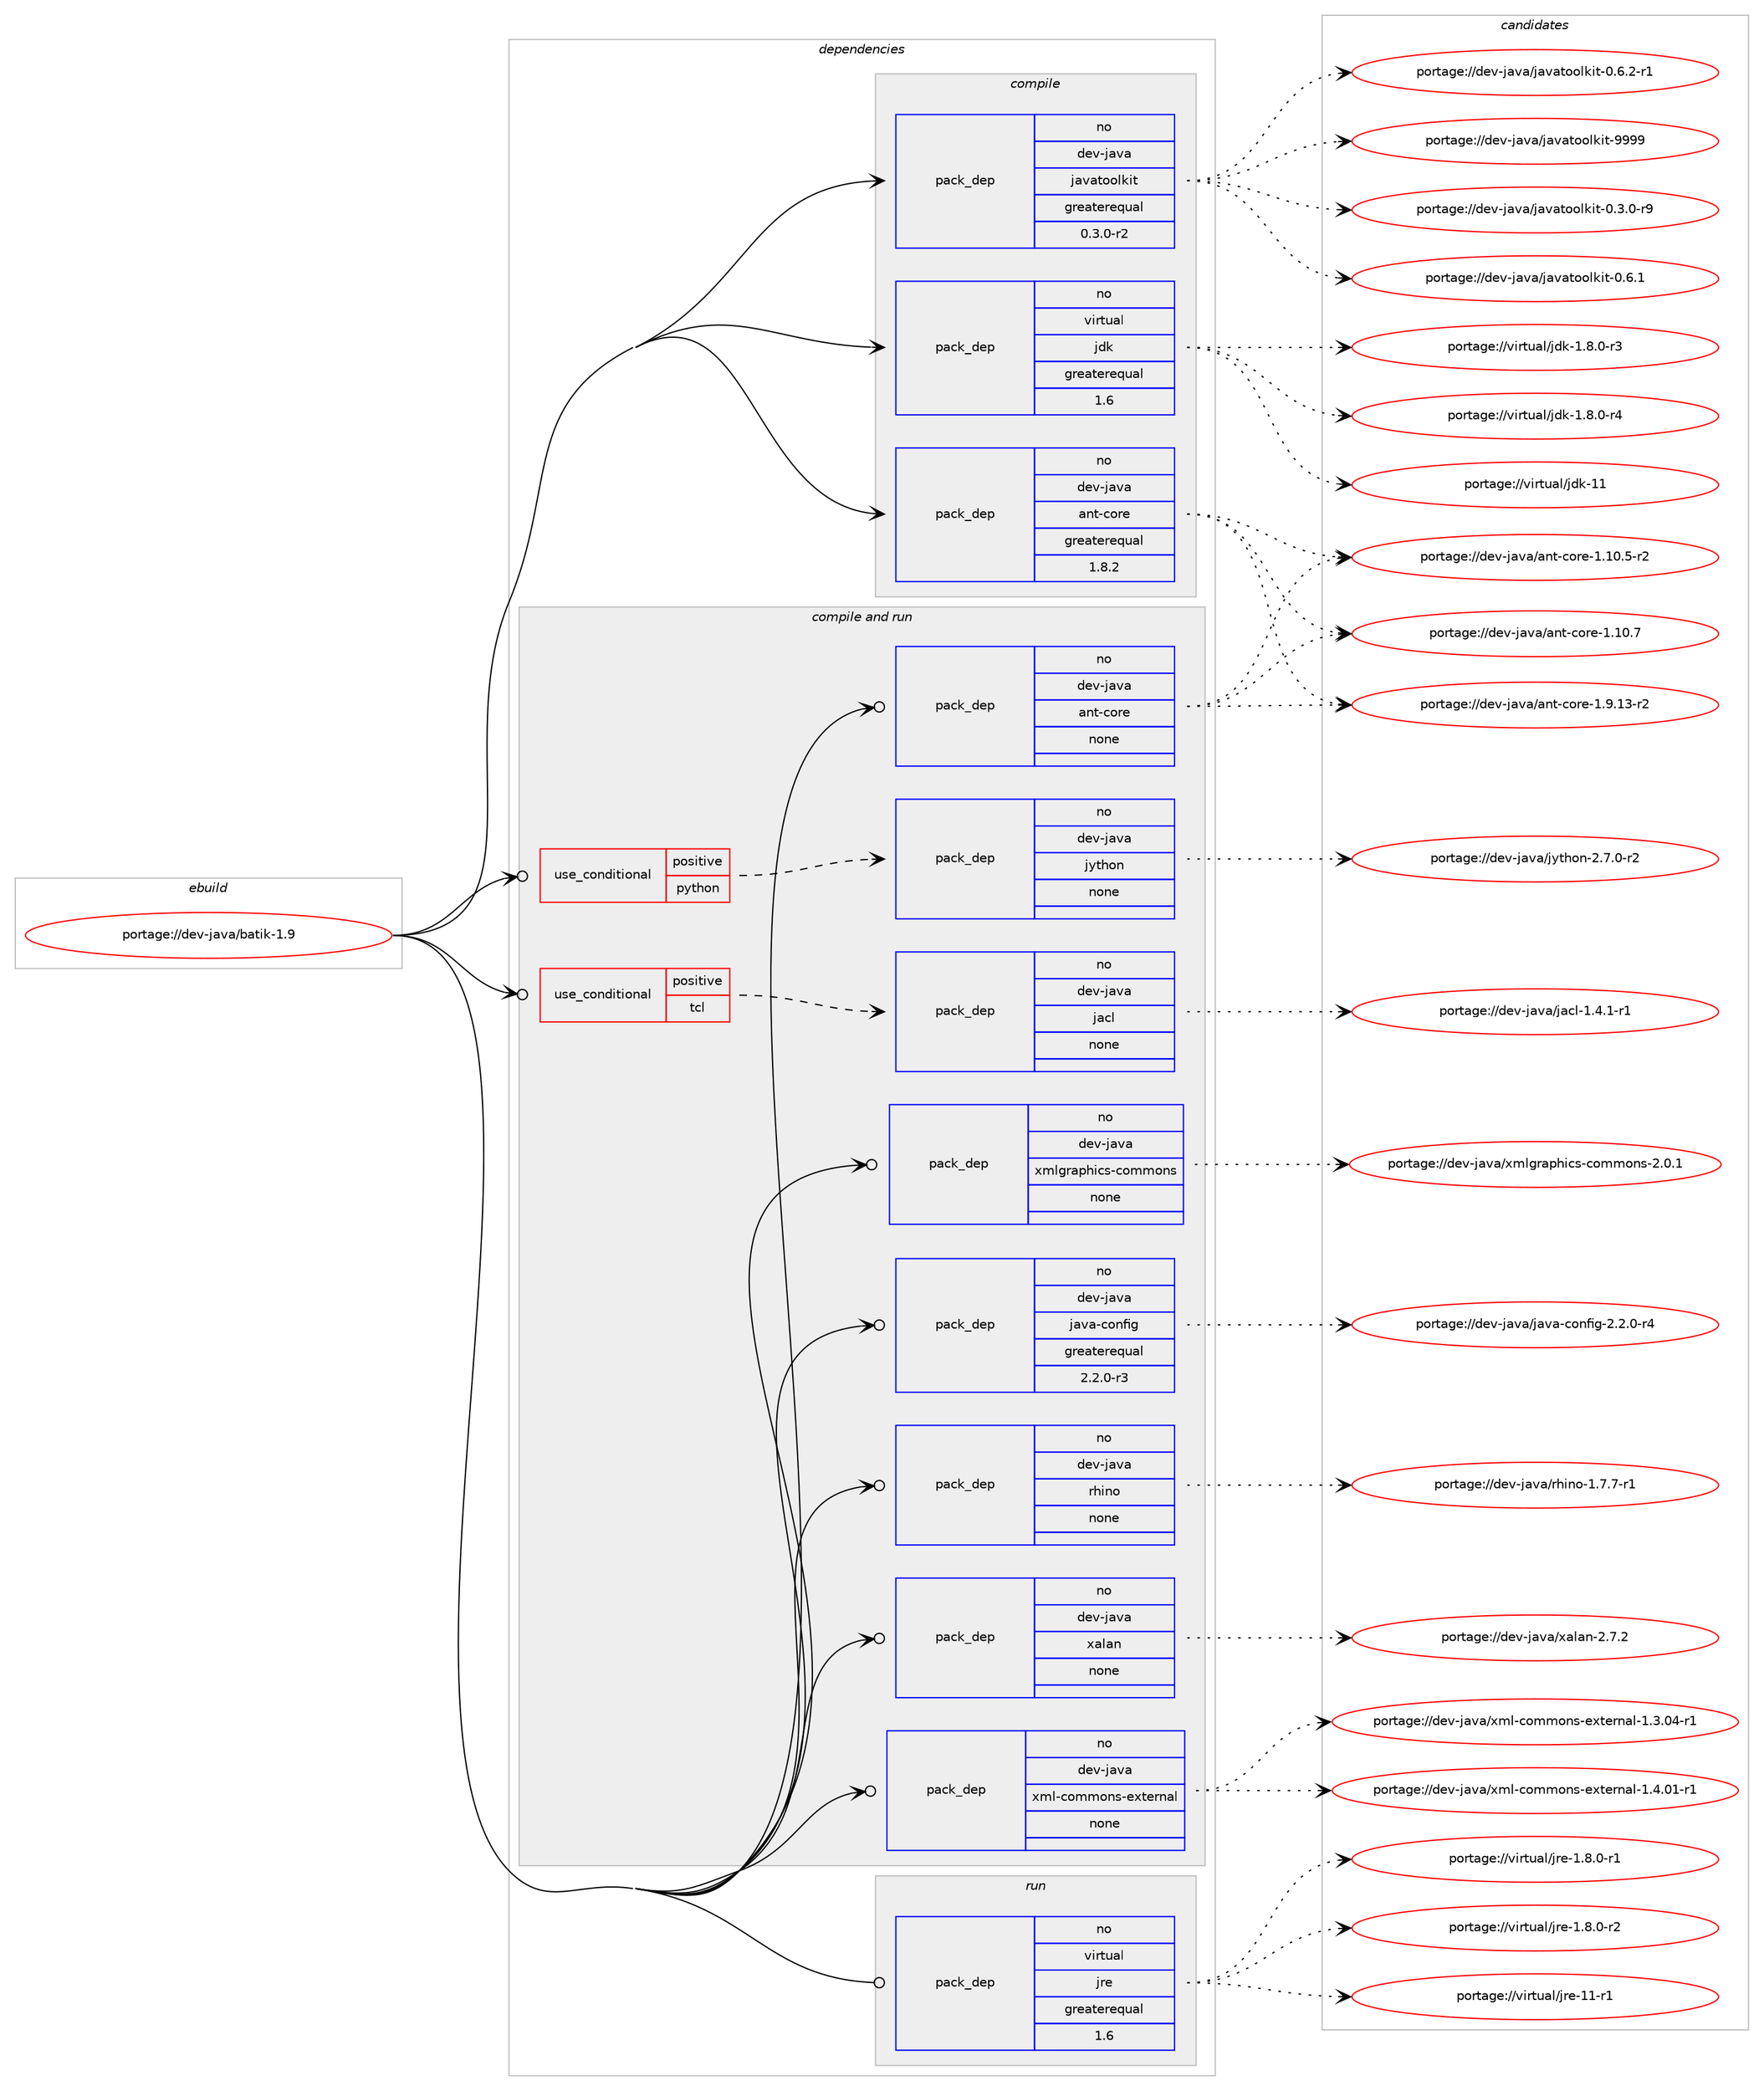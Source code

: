 digraph prolog {

# *************
# Graph options
# *************

newrank=true;
concentrate=true;
compound=true;
graph [rankdir=LR,fontname=Helvetica,fontsize=10,ranksep=1.5];#, ranksep=2.5, nodesep=0.2];
edge  [arrowhead=vee];
node  [fontname=Helvetica,fontsize=10];

# **********
# The ebuild
# **********

subgraph cluster_leftcol {
color=gray;
rank=same;
label=<<i>ebuild</i>>;
id [label="portage://dev-java/batik-1.9", color=red, width=4, href="../dev-java/batik-1.9.svg"];
}

# ****************
# The dependencies
# ****************

subgraph cluster_midcol {
color=gray;
label=<<i>dependencies</i>>;
subgraph cluster_compile {
fillcolor="#eeeeee";
style=filled;
label=<<i>compile</i>>;
subgraph pack65845 {
dependency86578 [label=<<TABLE BORDER="0" CELLBORDER="1" CELLSPACING="0" CELLPADDING="4" WIDTH="220"><TR><TD ROWSPAN="6" CELLPADDING="30">pack_dep</TD></TR><TR><TD WIDTH="110">no</TD></TR><TR><TD>dev-java</TD></TR><TR><TD>ant-core</TD></TR><TR><TD>greaterequal</TD></TR><TR><TD>1.8.2</TD></TR></TABLE>>, shape=none, color=blue];
}
id:e -> dependency86578:w [weight=20,style="solid",arrowhead="vee"];
subgraph pack65846 {
dependency86579 [label=<<TABLE BORDER="0" CELLBORDER="1" CELLSPACING="0" CELLPADDING="4" WIDTH="220"><TR><TD ROWSPAN="6" CELLPADDING="30">pack_dep</TD></TR><TR><TD WIDTH="110">no</TD></TR><TR><TD>dev-java</TD></TR><TR><TD>javatoolkit</TD></TR><TR><TD>greaterequal</TD></TR><TR><TD>0.3.0-r2</TD></TR></TABLE>>, shape=none, color=blue];
}
id:e -> dependency86579:w [weight=20,style="solid",arrowhead="vee"];
subgraph pack65847 {
dependency86580 [label=<<TABLE BORDER="0" CELLBORDER="1" CELLSPACING="0" CELLPADDING="4" WIDTH="220"><TR><TD ROWSPAN="6" CELLPADDING="30">pack_dep</TD></TR><TR><TD WIDTH="110">no</TD></TR><TR><TD>virtual</TD></TR><TR><TD>jdk</TD></TR><TR><TD>greaterequal</TD></TR><TR><TD>1.6</TD></TR></TABLE>>, shape=none, color=blue];
}
id:e -> dependency86580:w [weight=20,style="solid",arrowhead="vee"];
}
subgraph cluster_compileandrun {
fillcolor="#eeeeee";
style=filled;
label=<<i>compile and run</i>>;
subgraph cond18024 {
dependency86581 [label=<<TABLE BORDER="0" CELLBORDER="1" CELLSPACING="0" CELLPADDING="4"><TR><TD ROWSPAN="3" CELLPADDING="10">use_conditional</TD></TR><TR><TD>positive</TD></TR><TR><TD>python</TD></TR></TABLE>>, shape=none, color=red];
subgraph pack65848 {
dependency86582 [label=<<TABLE BORDER="0" CELLBORDER="1" CELLSPACING="0" CELLPADDING="4" WIDTH="220"><TR><TD ROWSPAN="6" CELLPADDING="30">pack_dep</TD></TR><TR><TD WIDTH="110">no</TD></TR><TR><TD>dev-java</TD></TR><TR><TD>jython</TD></TR><TR><TD>none</TD></TR><TR><TD></TD></TR></TABLE>>, shape=none, color=blue];
}
dependency86581:e -> dependency86582:w [weight=20,style="dashed",arrowhead="vee"];
}
id:e -> dependency86581:w [weight=20,style="solid",arrowhead="odotvee"];
subgraph cond18025 {
dependency86583 [label=<<TABLE BORDER="0" CELLBORDER="1" CELLSPACING="0" CELLPADDING="4"><TR><TD ROWSPAN="3" CELLPADDING="10">use_conditional</TD></TR><TR><TD>positive</TD></TR><TR><TD>tcl</TD></TR></TABLE>>, shape=none, color=red];
subgraph pack65849 {
dependency86584 [label=<<TABLE BORDER="0" CELLBORDER="1" CELLSPACING="0" CELLPADDING="4" WIDTH="220"><TR><TD ROWSPAN="6" CELLPADDING="30">pack_dep</TD></TR><TR><TD WIDTH="110">no</TD></TR><TR><TD>dev-java</TD></TR><TR><TD>jacl</TD></TR><TR><TD>none</TD></TR><TR><TD></TD></TR></TABLE>>, shape=none, color=blue];
}
dependency86583:e -> dependency86584:w [weight=20,style="dashed",arrowhead="vee"];
}
id:e -> dependency86583:w [weight=20,style="solid",arrowhead="odotvee"];
subgraph pack65850 {
dependency86585 [label=<<TABLE BORDER="0" CELLBORDER="1" CELLSPACING="0" CELLPADDING="4" WIDTH="220"><TR><TD ROWSPAN="6" CELLPADDING="30">pack_dep</TD></TR><TR><TD WIDTH="110">no</TD></TR><TR><TD>dev-java</TD></TR><TR><TD>ant-core</TD></TR><TR><TD>none</TD></TR><TR><TD></TD></TR></TABLE>>, shape=none, color=blue];
}
id:e -> dependency86585:w [weight=20,style="solid",arrowhead="odotvee"];
subgraph pack65851 {
dependency86586 [label=<<TABLE BORDER="0" CELLBORDER="1" CELLSPACING="0" CELLPADDING="4" WIDTH="220"><TR><TD ROWSPAN="6" CELLPADDING="30">pack_dep</TD></TR><TR><TD WIDTH="110">no</TD></TR><TR><TD>dev-java</TD></TR><TR><TD>java-config</TD></TR><TR><TD>greaterequal</TD></TR><TR><TD>2.2.0-r3</TD></TR></TABLE>>, shape=none, color=blue];
}
id:e -> dependency86586:w [weight=20,style="solid",arrowhead="odotvee"];
subgraph pack65852 {
dependency86587 [label=<<TABLE BORDER="0" CELLBORDER="1" CELLSPACING="0" CELLPADDING="4" WIDTH="220"><TR><TD ROWSPAN="6" CELLPADDING="30">pack_dep</TD></TR><TR><TD WIDTH="110">no</TD></TR><TR><TD>dev-java</TD></TR><TR><TD>rhino</TD></TR><TR><TD>none</TD></TR><TR><TD></TD></TR></TABLE>>, shape=none, color=blue];
}
id:e -> dependency86587:w [weight=20,style="solid",arrowhead="odotvee"];
subgraph pack65853 {
dependency86588 [label=<<TABLE BORDER="0" CELLBORDER="1" CELLSPACING="0" CELLPADDING="4" WIDTH="220"><TR><TD ROWSPAN="6" CELLPADDING="30">pack_dep</TD></TR><TR><TD WIDTH="110">no</TD></TR><TR><TD>dev-java</TD></TR><TR><TD>xalan</TD></TR><TR><TD>none</TD></TR><TR><TD></TD></TR></TABLE>>, shape=none, color=blue];
}
id:e -> dependency86588:w [weight=20,style="solid",arrowhead="odotvee"];
subgraph pack65854 {
dependency86589 [label=<<TABLE BORDER="0" CELLBORDER="1" CELLSPACING="0" CELLPADDING="4" WIDTH="220"><TR><TD ROWSPAN="6" CELLPADDING="30">pack_dep</TD></TR><TR><TD WIDTH="110">no</TD></TR><TR><TD>dev-java</TD></TR><TR><TD>xml-commons-external</TD></TR><TR><TD>none</TD></TR><TR><TD></TD></TR></TABLE>>, shape=none, color=blue];
}
id:e -> dependency86589:w [weight=20,style="solid",arrowhead="odotvee"];
subgraph pack65855 {
dependency86590 [label=<<TABLE BORDER="0" CELLBORDER="1" CELLSPACING="0" CELLPADDING="4" WIDTH="220"><TR><TD ROWSPAN="6" CELLPADDING="30">pack_dep</TD></TR><TR><TD WIDTH="110">no</TD></TR><TR><TD>dev-java</TD></TR><TR><TD>xmlgraphics-commons</TD></TR><TR><TD>none</TD></TR><TR><TD></TD></TR></TABLE>>, shape=none, color=blue];
}
id:e -> dependency86590:w [weight=20,style="solid",arrowhead="odotvee"];
}
subgraph cluster_run {
fillcolor="#eeeeee";
style=filled;
label=<<i>run</i>>;
subgraph pack65856 {
dependency86591 [label=<<TABLE BORDER="0" CELLBORDER="1" CELLSPACING="0" CELLPADDING="4" WIDTH="220"><TR><TD ROWSPAN="6" CELLPADDING="30">pack_dep</TD></TR><TR><TD WIDTH="110">no</TD></TR><TR><TD>virtual</TD></TR><TR><TD>jre</TD></TR><TR><TD>greaterequal</TD></TR><TR><TD>1.6</TD></TR></TABLE>>, shape=none, color=blue];
}
id:e -> dependency86591:w [weight=20,style="solid",arrowhead="odot"];
}
}

# **************
# The candidates
# **************

subgraph cluster_choices {
rank=same;
color=gray;
label=<<i>candidates</i>>;

subgraph choice65845 {
color=black;
nodesep=1;
choiceportage10010111845106971189747971101164599111114101454946494846534511450 [label="portage://dev-java/ant-core-1.10.5-r2", color=red, width=4,href="../dev-java/ant-core-1.10.5-r2.svg"];
choiceportage1001011184510697118974797110116459911111410145494649484655 [label="portage://dev-java/ant-core-1.10.7", color=red, width=4,href="../dev-java/ant-core-1.10.7.svg"];
choiceportage10010111845106971189747971101164599111114101454946574649514511450 [label="portage://dev-java/ant-core-1.9.13-r2", color=red, width=4,href="../dev-java/ant-core-1.9.13-r2.svg"];
dependency86578:e -> choiceportage10010111845106971189747971101164599111114101454946494846534511450:w [style=dotted,weight="100"];
dependency86578:e -> choiceportage1001011184510697118974797110116459911111410145494649484655:w [style=dotted,weight="100"];
dependency86578:e -> choiceportage10010111845106971189747971101164599111114101454946574649514511450:w [style=dotted,weight="100"];
}
subgraph choice65846 {
color=black;
nodesep=1;
choiceportage1001011184510697118974710697118971161111111081071051164548465146484511457 [label="portage://dev-java/javatoolkit-0.3.0-r9", color=red, width=4,href="../dev-java/javatoolkit-0.3.0-r9.svg"];
choiceportage100101118451069711897471069711897116111111108107105116454846544649 [label="portage://dev-java/javatoolkit-0.6.1", color=red, width=4,href="../dev-java/javatoolkit-0.6.1.svg"];
choiceportage1001011184510697118974710697118971161111111081071051164548465446504511449 [label="portage://dev-java/javatoolkit-0.6.2-r1", color=red, width=4,href="../dev-java/javatoolkit-0.6.2-r1.svg"];
choiceportage1001011184510697118974710697118971161111111081071051164557575757 [label="portage://dev-java/javatoolkit-9999", color=red, width=4,href="../dev-java/javatoolkit-9999.svg"];
dependency86579:e -> choiceportage1001011184510697118974710697118971161111111081071051164548465146484511457:w [style=dotted,weight="100"];
dependency86579:e -> choiceportage100101118451069711897471069711897116111111108107105116454846544649:w [style=dotted,weight="100"];
dependency86579:e -> choiceportage1001011184510697118974710697118971161111111081071051164548465446504511449:w [style=dotted,weight="100"];
dependency86579:e -> choiceportage1001011184510697118974710697118971161111111081071051164557575757:w [style=dotted,weight="100"];
}
subgraph choice65847 {
color=black;
nodesep=1;
choiceportage11810511411611797108471061001074549465646484511451 [label="portage://virtual/jdk-1.8.0-r3", color=red, width=4,href="../virtual/jdk-1.8.0-r3.svg"];
choiceportage11810511411611797108471061001074549465646484511452 [label="portage://virtual/jdk-1.8.0-r4", color=red, width=4,href="../virtual/jdk-1.8.0-r4.svg"];
choiceportage1181051141161179710847106100107454949 [label="portage://virtual/jdk-11", color=red, width=4,href="../virtual/jdk-11.svg"];
dependency86580:e -> choiceportage11810511411611797108471061001074549465646484511451:w [style=dotted,weight="100"];
dependency86580:e -> choiceportage11810511411611797108471061001074549465646484511452:w [style=dotted,weight="100"];
dependency86580:e -> choiceportage1181051141161179710847106100107454949:w [style=dotted,weight="100"];
}
subgraph choice65848 {
color=black;
nodesep=1;
choiceportage100101118451069711897471061211161041111104550465546484511450 [label="portage://dev-java/jython-2.7.0-r2", color=red, width=4,href="../dev-java/jython-2.7.0-r2.svg"];
dependency86582:e -> choiceportage100101118451069711897471061211161041111104550465546484511450:w [style=dotted,weight="100"];
}
subgraph choice65849 {
color=black;
nodesep=1;
choiceportage1001011184510697118974710697991084549465246494511449 [label="portage://dev-java/jacl-1.4.1-r1", color=red, width=4,href="../dev-java/jacl-1.4.1-r1.svg"];
dependency86584:e -> choiceportage1001011184510697118974710697991084549465246494511449:w [style=dotted,weight="100"];
}
subgraph choice65850 {
color=black;
nodesep=1;
choiceportage10010111845106971189747971101164599111114101454946494846534511450 [label="portage://dev-java/ant-core-1.10.5-r2", color=red, width=4,href="../dev-java/ant-core-1.10.5-r2.svg"];
choiceportage1001011184510697118974797110116459911111410145494649484655 [label="portage://dev-java/ant-core-1.10.7", color=red, width=4,href="../dev-java/ant-core-1.10.7.svg"];
choiceportage10010111845106971189747971101164599111114101454946574649514511450 [label="portage://dev-java/ant-core-1.9.13-r2", color=red, width=4,href="../dev-java/ant-core-1.9.13-r2.svg"];
dependency86585:e -> choiceportage10010111845106971189747971101164599111114101454946494846534511450:w [style=dotted,weight="100"];
dependency86585:e -> choiceportage1001011184510697118974797110116459911111410145494649484655:w [style=dotted,weight="100"];
dependency86585:e -> choiceportage10010111845106971189747971101164599111114101454946574649514511450:w [style=dotted,weight="100"];
}
subgraph choice65851 {
color=black;
nodesep=1;
choiceportage10010111845106971189747106971189745991111101021051034550465046484511452 [label="portage://dev-java/java-config-2.2.0-r4", color=red, width=4,href="../dev-java/java-config-2.2.0-r4.svg"];
dependency86586:e -> choiceportage10010111845106971189747106971189745991111101021051034550465046484511452:w [style=dotted,weight="100"];
}
subgraph choice65852 {
color=black;
nodesep=1;
choiceportage100101118451069711897471141041051101114549465546554511449 [label="portage://dev-java/rhino-1.7.7-r1", color=red, width=4,href="../dev-java/rhino-1.7.7-r1.svg"];
dependency86587:e -> choiceportage100101118451069711897471141041051101114549465546554511449:w [style=dotted,weight="100"];
}
subgraph choice65853 {
color=black;
nodesep=1;
choiceportage100101118451069711897471209710897110455046554650 [label="portage://dev-java/xalan-2.7.2", color=red, width=4,href="../dev-java/xalan-2.7.2.svg"];
dependency86588:e -> choiceportage100101118451069711897471209710897110455046554650:w [style=dotted,weight="100"];
}
subgraph choice65854 {
color=black;
nodesep=1;
choiceportage1001011184510697118974712010910845991111091091111101154510112011610111411097108454946514648524511449 [label="portage://dev-java/xml-commons-external-1.3.04-r1", color=red, width=4,href="../dev-java/xml-commons-external-1.3.04-r1.svg"];
choiceportage1001011184510697118974712010910845991111091091111101154510112011610111411097108454946524648494511449 [label="portage://dev-java/xml-commons-external-1.4.01-r1", color=red, width=4,href="../dev-java/xml-commons-external-1.4.01-r1.svg"];
dependency86589:e -> choiceportage1001011184510697118974712010910845991111091091111101154510112011610111411097108454946514648524511449:w [style=dotted,weight="100"];
dependency86589:e -> choiceportage1001011184510697118974712010910845991111091091111101154510112011610111411097108454946524648494511449:w [style=dotted,weight="100"];
}
subgraph choice65855 {
color=black;
nodesep=1;
choiceportage1001011184510697118974712010910810311497112104105991154599111109109111110115455046484649 [label="portage://dev-java/xmlgraphics-commons-2.0.1", color=red, width=4,href="../dev-java/xmlgraphics-commons-2.0.1.svg"];
dependency86590:e -> choiceportage1001011184510697118974712010910810311497112104105991154599111109109111110115455046484649:w [style=dotted,weight="100"];
}
subgraph choice65856 {
color=black;
nodesep=1;
choiceportage11810511411611797108471061141014549465646484511449 [label="portage://virtual/jre-1.8.0-r1", color=red, width=4,href="../virtual/jre-1.8.0-r1.svg"];
choiceportage11810511411611797108471061141014549465646484511450 [label="portage://virtual/jre-1.8.0-r2", color=red, width=4,href="../virtual/jre-1.8.0-r2.svg"];
choiceportage11810511411611797108471061141014549494511449 [label="portage://virtual/jre-11-r1", color=red, width=4,href="../virtual/jre-11-r1.svg"];
dependency86591:e -> choiceportage11810511411611797108471061141014549465646484511449:w [style=dotted,weight="100"];
dependency86591:e -> choiceportage11810511411611797108471061141014549465646484511450:w [style=dotted,weight="100"];
dependency86591:e -> choiceportage11810511411611797108471061141014549494511449:w [style=dotted,weight="100"];
}
}

}
